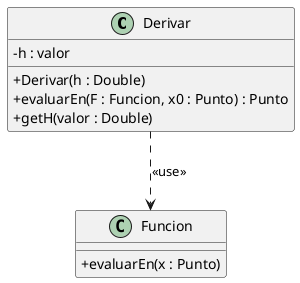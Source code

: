 @startuml

' Force visibility symbols instead of icons
skinparam ClassAttributeIconSize 0

class Derivar {
    - h : valor

    + Derivar(h : Double)
    + evaluarEn(F : Funcion, x0 : Punto) : Punto
    + getH(valor : Double)
}

class Funcion {

    + evaluarEn(x : Punto)
}

Derivar ..> Funcion: "<<use>>"
@enduml